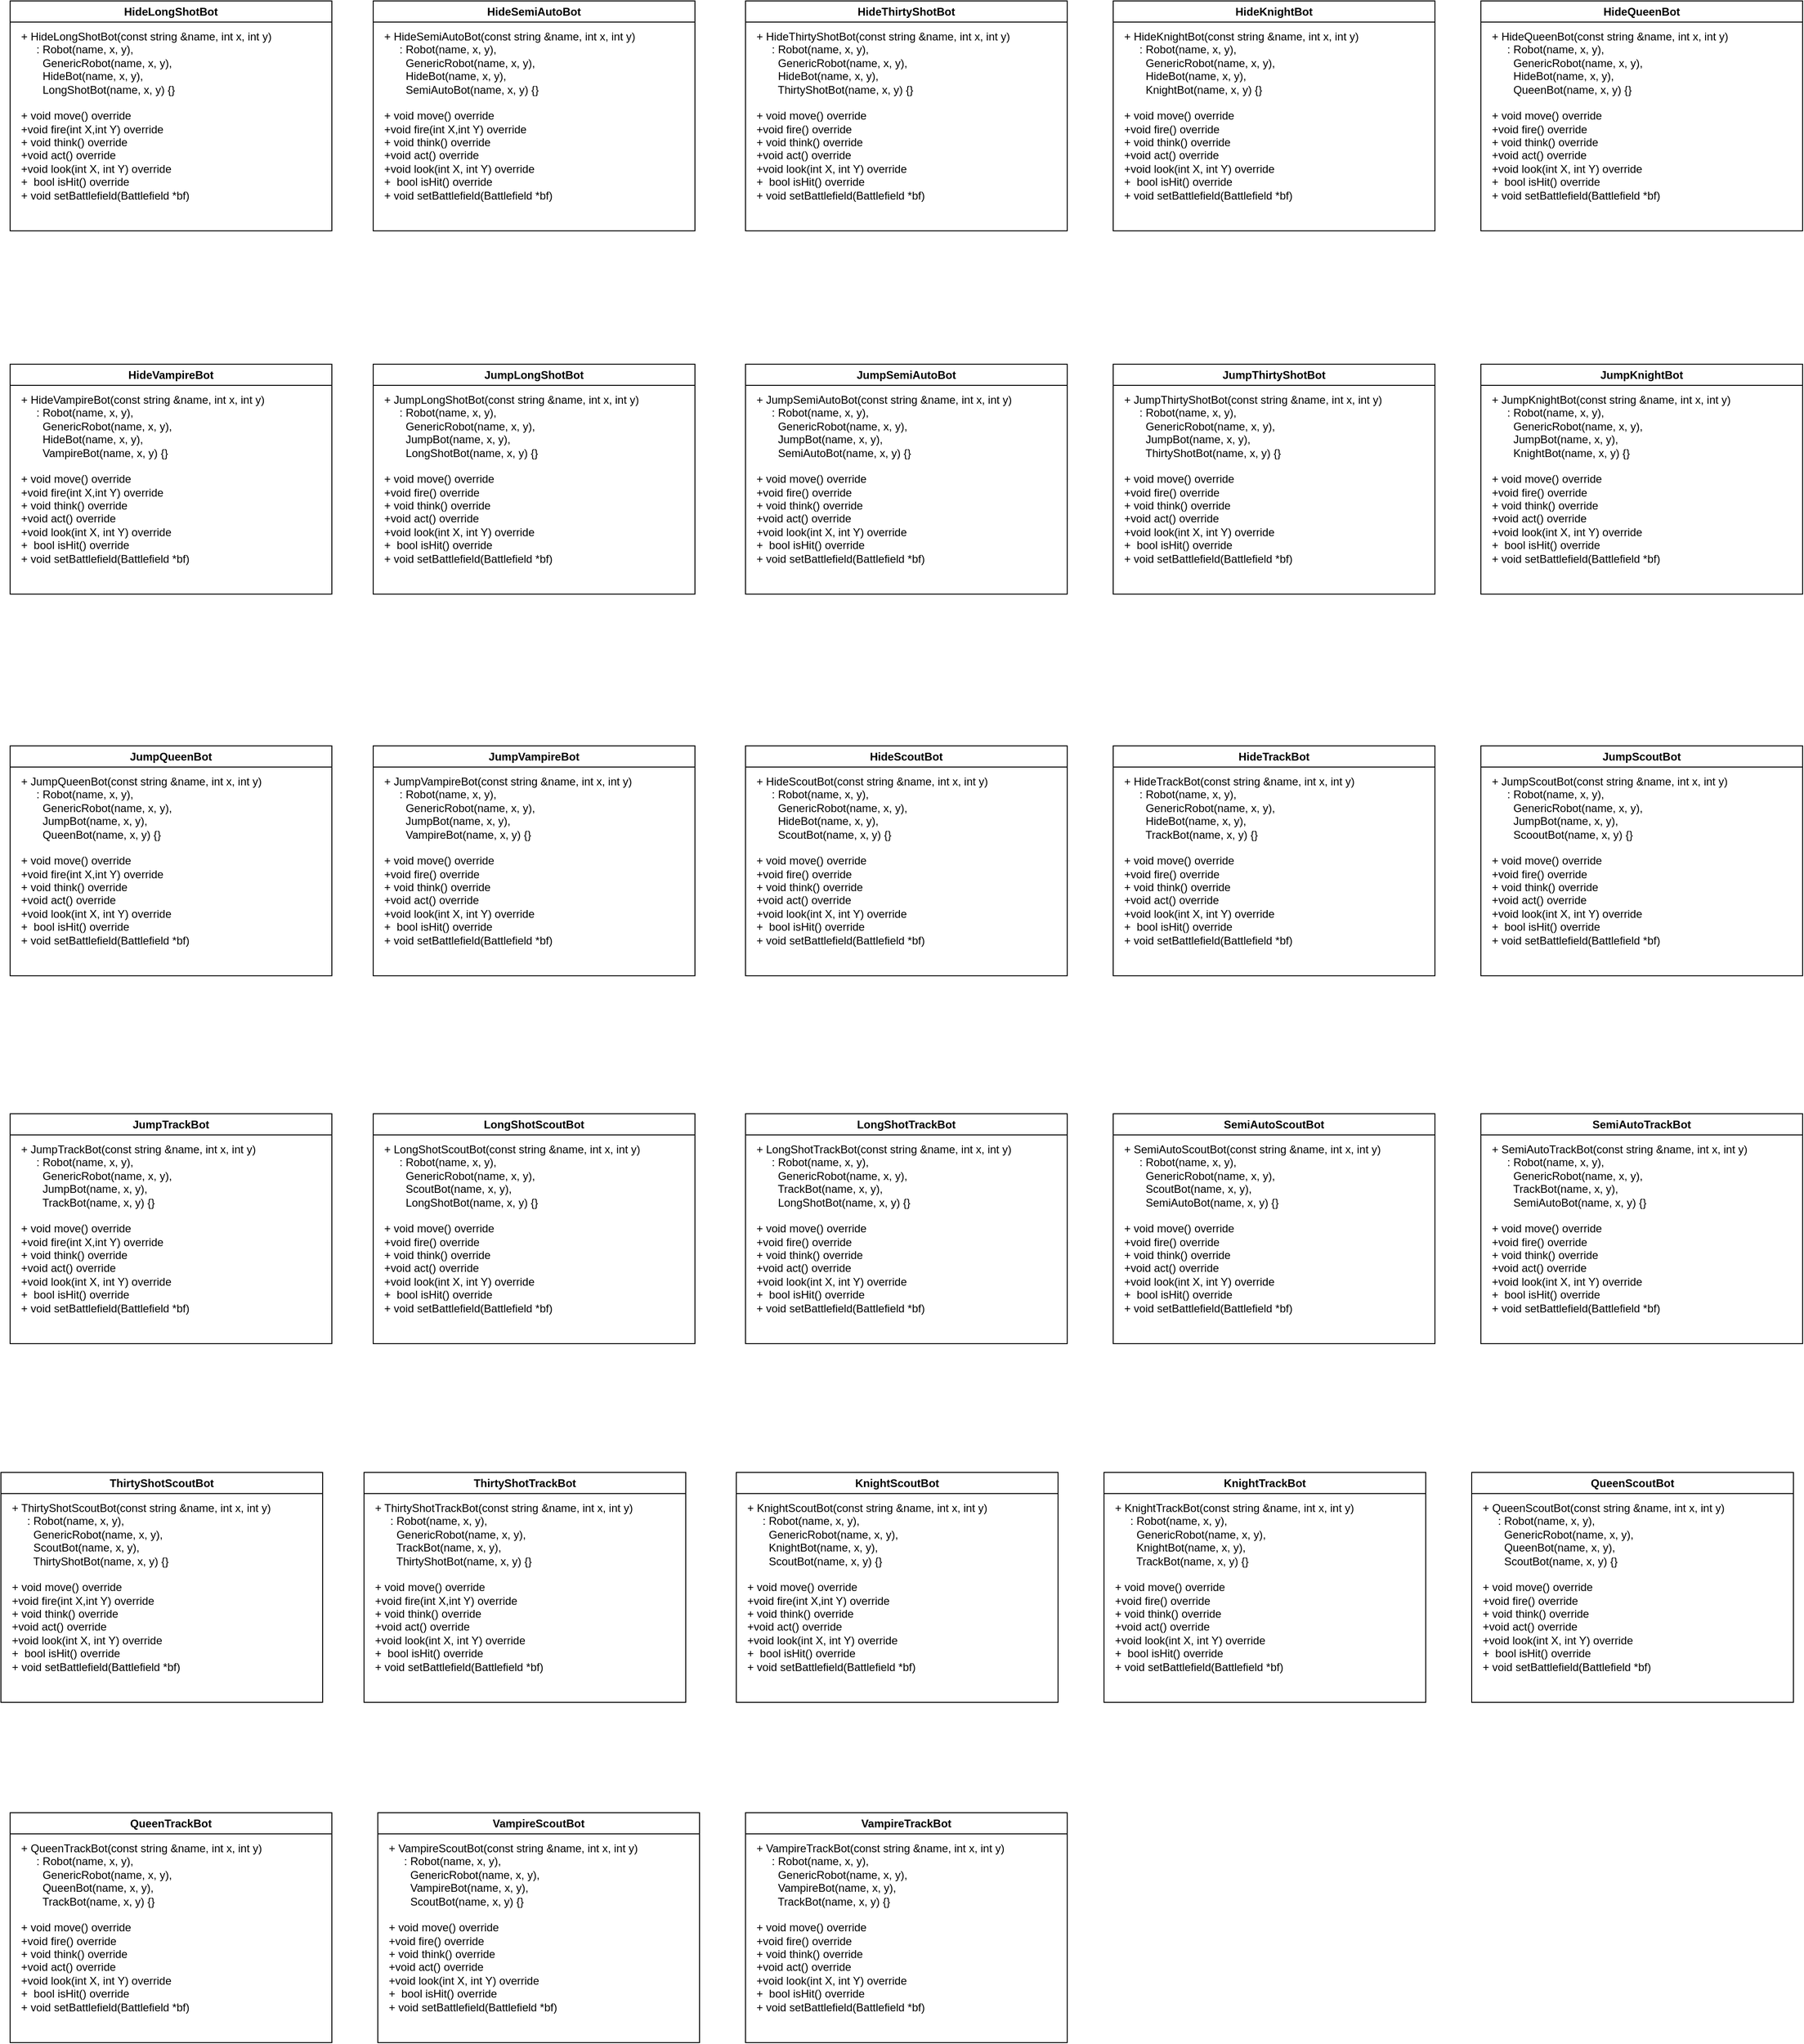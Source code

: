 <mxfile version="27.0.9">
  <diagram name="Page-1" id="48-uNk8e_bZVFxA0Ozx6">
    <mxGraphModel dx="784" dy="403" grid="1" gridSize="10" guides="1" tooltips="1" connect="1" arrows="1" fold="1" page="1" pageScale="1" pageWidth="850" pageHeight="1100" math="0" shadow="0">
      <root>
        <mxCell id="0" />
        <mxCell id="1" parent="0" />
        <mxCell id="jnnJL0M7TV58ahjaR357-1" value="HideLongShotBot" style="swimlane;whiteSpace=wrap;html=1;" parent="1" vertex="1">
          <mxGeometry x="30" y="30" width="350" height="250" as="geometry" />
        </mxCell>
        <mxCell id="jnnJL0M7TV58ahjaR357-2" value="&lt;div&gt;&lt;span style=&quot;background-color: transparent; color: light-dark(rgb(0, 0, 0), rgb(255, 255, 255));&quot;&gt;&amp;nbsp; &amp;nbsp;+ HideLongShotBot(const string &amp;amp;name, int x, int y)&lt;/span&gt;&lt;/div&gt;&lt;div&gt;&amp;nbsp; &amp;nbsp; &amp;nbsp; &amp;nbsp; : Robot(name, x, y),&lt;/div&gt;&lt;div&gt;&amp;nbsp; &amp;nbsp; &amp;nbsp; &amp;nbsp; &amp;nbsp; GenericRobot(name, x, y),&lt;/div&gt;&lt;div&gt;&amp;nbsp; &amp;nbsp; &amp;nbsp; &amp;nbsp; &amp;nbsp; HideBot(name, x, y),&lt;/div&gt;&lt;div&gt;&amp;nbsp; &amp;nbsp; &amp;nbsp; &amp;nbsp; &amp;nbsp; LongShotBot(name, x, y) {}&lt;/div&gt;&lt;div&gt;&lt;br&gt;&lt;/div&gt;&lt;div&gt;&amp;nbsp; &amp;nbsp;+ void move() override&lt;/div&gt;&lt;div&gt;&amp;nbsp; &amp;nbsp;+void fire(&lt;span style=&quot;background-color: transparent; color: light-dark(rgb(0, 0, 0), rgb(255, 255, 255));&quot;&gt;int X,int Y&lt;/span&gt;&lt;span style=&quot;background-color: transparent; color: light-dark(rgb(0, 0, 0), rgb(255, 255, 255));&quot;&gt;) override&lt;/span&gt;&lt;/div&gt;&lt;div&gt;&amp;nbsp; &amp;nbsp;+ void think() override&lt;/div&gt;&lt;div&gt;&amp;nbsp; &amp;nbsp;+void act() override&lt;/div&gt;&lt;div style=&quot;&quot;&gt;&amp;nbsp; &amp;nbsp;+void look(int X, int Y) override&lt;/div&gt;&lt;div style=&quot;&quot;&gt;&amp;nbsp; &amp;nbsp;+&amp;nbsp; bool isHit() override&lt;/div&gt;&lt;div style=&quot;&quot;&gt;&amp;nbsp; &amp;nbsp;+ void setBattlefield(Battlefield *bf)&lt;/div&gt;" style="text;html=1;align=left;verticalAlign=middle;whiteSpace=wrap;rounded=0;" parent="jnnJL0M7TV58ahjaR357-1" vertex="1">
          <mxGeometry y="110" width="350" height="30" as="geometry" />
        </mxCell>
        <mxCell id="jnnJL0M7TV58ahjaR357-3" value="HideSemiAutoBot" style="swimlane;whiteSpace=wrap;html=1;" parent="1" vertex="1">
          <mxGeometry x="425" y="30" width="350" height="250" as="geometry" />
        </mxCell>
        <mxCell id="jnnJL0M7TV58ahjaR357-4" value="&lt;div&gt;&lt;span style=&quot;background-color: transparent; color: light-dark(rgb(0, 0, 0), rgb(255, 255, 255));&quot;&gt;&amp;nbsp; &amp;nbsp;+ HideSemiAutoBot(const string &amp;amp;name, int x, int y)&lt;/span&gt;&lt;/div&gt;&lt;div&gt;&amp;nbsp; &amp;nbsp; &amp;nbsp; &amp;nbsp; : Robot(name, x, y),&lt;/div&gt;&lt;div&gt;&amp;nbsp; &amp;nbsp; &amp;nbsp; &amp;nbsp; &amp;nbsp; GenericRobot(name, x, y),&lt;/div&gt;&lt;div&gt;&amp;nbsp; &amp;nbsp; &amp;nbsp; &amp;nbsp; &amp;nbsp; HideBot(name, x, y),&lt;/div&gt;&lt;div&gt;&amp;nbsp; &amp;nbsp; &amp;nbsp; &amp;nbsp; &amp;nbsp; SemiAutoBot(name, x, y) {}&lt;/div&gt;&lt;div&gt;&lt;br&gt;&lt;/div&gt;&lt;div&gt;&amp;nbsp; &amp;nbsp;+ void move() override&lt;/div&gt;&lt;div&gt;&amp;nbsp; &amp;nbsp;+void fire(&lt;span style=&quot;background-color: transparent; color: light-dark(rgb(0, 0, 0), rgb(255, 255, 255));&quot;&gt;int X,int Y&lt;/span&gt;&lt;span style=&quot;background-color: transparent; color: light-dark(rgb(0, 0, 0), rgb(255, 255, 255));&quot;&gt;) override&lt;/span&gt;&lt;/div&gt;&lt;div&gt;&amp;nbsp; &amp;nbsp;+ void think() override&lt;/div&gt;&lt;div&gt;&amp;nbsp; &amp;nbsp;+void act() override&lt;/div&gt;&lt;div style=&quot;&quot;&gt;&amp;nbsp; &amp;nbsp;+void look(int X, int Y) override&lt;/div&gt;&lt;div style=&quot;&quot;&gt;&amp;nbsp; &amp;nbsp;+&amp;nbsp; bool isHit() override&lt;/div&gt;&lt;div style=&quot;&quot;&gt;&amp;nbsp; &amp;nbsp;+ void setBattlefield(Battlefield *bf)&lt;/div&gt;" style="text;html=1;align=left;verticalAlign=middle;whiteSpace=wrap;rounded=0;" parent="jnnJL0M7TV58ahjaR357-3" vertex="1">
          <mxGeometry y="110" width="350" height="30" as="geometry" />
        </mxCell>
        <mxCell id="jnnJL0M7TV58ahjaR357-5" value="HideThirtyShotBot" style="swimlane;whiteSpace=wrap;html=1;" parent="1" vertex="1">
          <mxGeometry x="830" y="30" width="350" height="250" as="geometry" />
        </mxCell>
        <mxCell id="jnnJL0M7TV58ahjaR357-6" value="&lt;div&gt;&lt;span style=&quot;background-color: transparent; color: light-dark(rgb(0, 0, 0), rgb(255, 255, 255));&quot;&gt;&amp;nbsp; &amp;nbsp;+ HideThirtyShotBot(const string &amp;amp;name, int x, int y)&lt;/span&gt;&lt;/div&gt;&lt;div&gt;&amp;nbsp; &amp;nbsp; &amp;nbsp; &amp;nbsp; : Robot(name, x, y),&lt;/div&gt;&lt;div&gt;&amp;nbsp; &amp;nbsp; &amp;nbsp; &amp;nbsp; &amp;nbsp; GenericRobot(name, x, y),&lt;/div&gt;&lt;div&gt;&amp;nbsp; &amp;nbsp; &amp;nbsp; &amp;nbsp; &amp;nbsp; HideBot(name, x, y),&lt;/div&gt;&lt;div&gt;&amp;nbsp; &amp;nbsp; &amp;nbsp; &amp;nbsp; &amp;nbsp; ThirtyShotBot(name, x, y) {}&lt;/div&gt;&lt;div&gt;&lt;br&gt;&lt;/div&gt;&lt;div&gt;&amp;nbsp; &amp;nbsp;+ void move() override&lt;/div&gt;&lt;div&gt;&amp;nbsp; &amp;nbsp;+void fire() override&lt;/div&gt;&lt;div&gt;&amp;nbsp; &amp;nbsp;+ void think() override&lt;/div&gt;&lt;div&gt;&amp;nbsp; &amp;nbsp;+void act() override&lt;/div&gt;&lt;div style=&quot;&quot;&gt;&amp;nbsp; &amp;nbsp;+void look(int X, int Y) override&lt;/div&gt;&lt;div style=&quot;&quot;&gt;&amp;nbsp; &amp;nbsp;+&amp;nbsp; bool isHit() override&lt;/div&gt;&lt;div style=&quot;&quot;&gt;&amp;nbsp; &amp;nbsp;+ void setBattlefield(Battlefield *bf)&lt;/div&gt;" style="text;html=1;align=left;verticalAlign=middle;whiteSpace=wrap;rounded=0;" parent="jnnJL0M7TV58ahjaR357-5" vertex="1">
          <mxGeometry y="110" width="350" height="30" as="geometry" />
        </mxCell>
        <mxCell id="jnnJL0M7TV58ahjaR357-7" value="HideKnightBot" style="swimlane;whiteSpace=wrap;html=1;" parent="1" vertex="1">
          <mxGeometry x="1230" y="30" width="350" height="250" as="geometry" />
        </mxCell>
        <mxCell id="jnnJL0M7TV58ahjaR357-8" value="&lt;div&gt;&lt;span style=&quot;background-color: transparent; color: light-dark(rgb(0, 0, 0), rgb(255, 255, 255));&quot;&gt;&amp;nbsp; &amp;nbsp;+ HideKnightBot(const string &amp;amp;name, int x, int y)&lt;/span&gt;&lt;/div&gt;&lt;div&gt;&amp;nbsp; &amp;nbsp; &amp;nbsp; &amp;nbsp; : Robot(name, x, y),&lt;/div&gt;&lt;div&gt;&amp;nbsp; &amp;nbsp; &amp;nbsp; &amp;nbsp; &amp;nbsp; GenericRobot(name, x, y),&lt;/div&gt;&lt;div&gt;&amp;nbsp; &amp;nbsp; &amp;nbsp; &amp;nbsp; &amp;nbsp; HideBot(name, x, y),&lt;/div&gt;&lt;div&gt;&amp;nbsp; &amp;nbsp; &amp;nbsp; &amp;nbsp; &amp;nbsp; KnightBot(name, x, y) {}&lt;/div&gt;&lt;div&gt;&lt;br&gt;&lt;/div&gt;&lt;div&gt;&amp;nbsp; &amp;nbsp;+ void move() override&lt;/div&gt;&lt;div&gt;&amp;nbsp; &amp;nbsp;+void fire() override&lt;/div&gt;&lt;div&gt;&amp;nbsp; &amp;nbsp;+ void think() override&lt;/div&gt;&lt;div&gt;&amp;nbsp; &amp;nbsp;+void act() override&lt;/div&gt;&lt;div style=&quot;&quot;&gt;&amp;nbsp; &amp;nbsp;+void look(int X, int Y) override&lt;/div&gt;&lt;div style=&quot;&quot;&gt;&amp;nbsp; &amp;nbsp;+&amp;nbsp; bool isHit() override&lt;/div&gt;&lt;div style=&quot;&quot;&gt;&amp;nbsp; &amp;nbsp;+ void setBattlefield(Battlefield *bf)&lt;/div&gt;" style="text;html=1;align=left;verticalAlign=middle;whiteSpace=wrap;rounded=0;" parent="jnnJL0M7TV58ahjaR357-7" vertex="1">
          <mxGeometry y="110" width="350" height="30" as="geometry" />
        </mxCell>
        <mxCell id="jnnJL0M7TV58ahjaR357-9" value="HideQueenBot" style="swimlane;whiteSpace=wrap;html=1;" parent="1" vertex="1">
          <mxGeometry x="1630" y="30" width="350" height="250" as="geometry" />
        </mxCell>
        <mxCell id="jnnJL0M7TV58ahjaR357-10" value="&lt;div&gt;&lt;span style=&quot;background-color: transparent; color: light-dark(rgb(0, 0, 0), rgb(255, 255, 255));&quot;&gt;&amp;nbsp; &amp;nbsp;+ HideQueenBot(const string &amp;amp;name, int x, int y)&lt;/span&gt;&lt;/div&gt;&lt;div&gt;&amp;nbsp; &amp;nbsp; &amp;nbsp; &amp;nbsp; : Robot(name, x, y),&lt;/div&gt;&lt;div&gt;&amp;nbsp; &amp;nbsp; &amp;nbsp; &amp;nbsp; &amp;nbsp; GenericRobot(name, x, y),&lt;/div&gt;&lt;div&gt;&amp;nbsp; &amp;nbsp; &amp;nbsp; &amp;nbsp; &amp;nbsp; HideBot(name, x, y),&lt;/div&gt;&lt;div&gt;&amp;nbsp; &amp;nbsp; &amp;nbsp; &amp;nbsp; &amp;nbsp; QueenBot(name, x, y) {}&lt;/div&gt;&lt;div&gt;&lt;br&gt;&lt;/div&gt;&lt;div&gt;&amp;nbsp; &amp;nbsp;+ void move() override&lt;/div&gt;&lt;div&gt;&amp;nbsp; &amp;nbsp;+void fire() override&lt;/div&gt;&lt;div&gt;&amp;nbsp; &amp;nbsp;+ void think() override&lt;/div&gt;&lt;div&gt;&amp;nbsp; &amp;nbsp;+void act() override&lt;/div&gt;&lt;div style=&quot;&quot;&gt;&amp;nbsp; &amp;nbsp;+void look(int X, int Y) override&lt;/div&gt;&lt;div style=&quot;&quot;&gt;&amp;nbsp; &amp;nbsp;+&amp;nbsp; bool isHit() override&lt;/div&gt;&lt;div style=&quot;&quot;&gt;&amp;nbsp; &amp;nbsp;+ void setBattlefield(Battlefield *bf)&lt;/div&gt;" style="text;html=1;align=left;verticalAlign=middle;whiteSpace=wrap;rounded=0;" parent="jnnJL0M7TV58ahjaR357-9" vertex="1">
          <mxGeometry y="110" width="350" height="30" as="geometry" />
        </mxCell>
        <mxCell id="jnnJL0M7TV58ahjaR357-11" value="HideVampireBot" style="swimlane;whiteSpace=wrap;html=1;" parent="1" vertex="1">
          <mxGeometry x="30" y="425" width="350" height="250" as="geometry" />
        </mxCell>
        <mxCell id="jnnJL0M7TV58ahjaR357-12" value="&lt;div&gt;&lt;span style=&quot;background-color: transparent; color: light-dark(rgb(0, 0, 0), rgb(255, 255, 255));&quot;&gt;&amp;nbsp; &amp;nbsp;+ HideVampireBot(const string &amp;amp;name, int x, int y)&lt;/span&gt;&lt;/div&gt;&lt;div&gt;&amp;nbsp; &amp;nbsp; &amp;nbsp; &amp;nbsp; : Robot(name, x, y),&lt;/div&gt;&lt;div&gt;&amp;nbsp; &amp;nbsp; &amp;nbsp; &amp;nbsp; &amp;nbsp; GenericRobot(name, x, y),&lt;/div&gt;&lt;div&gt;&amp;nbsp; &amp;nbsp; &amp;nbsp; &amp;nbsp; &amp;nbsp; HideBot(name, x, y),&lt;/div&gt;&lt;div&gt;&amp;nbsp; &amp;nbsp; &amp;nbsp; &amp;nbsp; &amp;nbsp; VampireBot(name, x, y) {}&lt;/div&gt;&lt;div&gt;&lt;br&gt;&lt;/div&gt;&lt;div&gt;&amp;nbsp; &amp;nbsp;+ void move() override&lt;/div&gt;&lt;div&gt;&amp;nbsp; &amp;nbsp;+void fire(&lt;span style=&quot;background-color: transparent; color: light-dark(rgb(0, 0, 0), rgb(255, 255, 255));&quot;&gt;int X,int Y&lt;/span&gt;&lt;span style=&quot;background-color: transparent; color: light-dark(rgb(0, 0, 0), rgb(255, 255, 255));&quot;&gt;) override&lt;/span&gt;&lt;/div&gt;&lt;div&gt;&amp;nbsp; &amp;nbsp;+ void think() override&lt;/div&gt;&lt;div&gt;&amp;nbsp; &amp;nbsp;+void act() override&lt;/div&gt;&lt;div style=&quot;&quot;&gt;&amp;nbsp; &amp;nbsp;+void look(int X, int Y) override&lt;/div&gt;&lt;div style=&quot;&quot;&gt;&amp;nbsp; &amp;nbsp;+&amp;nbsp; bool isHit() override&lt;/div&gt;&lt;div style=&quot;&quot;&gt;&amp;nbsp; &amp;nbsp;+ void setBattlefield(Battlefield *bf)&lt;/div&gt;" style="text;html=1;align=left;verticalAlign=middle;whiteSpace=wrap;rounded=0;" parent="jnnJL0M7TV58ahjaR357-11" vertex="1">
          <mxGeometry y="110" width="350" height="30" as="geometry" />
        </mxCell>
        <mxCell id="jnnJL0M7TV58ahjaR357-13" value="JumpLongShotBot" style="swimlane;whiteSpace=wrap;html=1;" parent="1" vertex="1">
          <mxGeometry x="425" y="425" width="350" height="250" as="geometry" />
        </mxCell>
        <mxCell id="jnnJL0M7TV58ahjaR357-14" value="&lt;div&gt;&lt;span style=&quot;background-color: transparent; color: light-dark(rgb(0, 0, 0), rgb(255, 255, 255));&quot;&gt;&amp;nbsp; &amp;nbsp;+ JumpLongShotBot(const string &amp;amp;name, int x, int y)&lt;/span&gt;&lt;/div&gt;&lt;div&gt;&amp;nbsp; &amp;nbsp; &amp;nbsp; &amp;nbsp; : Robot(name, x, y),&lt;/div&gt;&lt;div&gt;&amp;nbsp; &amp;nbsp; &amp;nbsp; &amp;nbsp; &amp;nbsp; GenericRobot(name, x, y),&lt;/div&gt;&lt;div&gt;&amp;nbsp; &amp;nbsp; &amp;nbsp; &amp;nbsp; &amp;nbsp; JumpBot(name, x, y),&lt;/div&gt;&lt;div&gt;&amp;nbsp; &amp;nbsp; &amp;nbsp; &amp;nbsp; &amp;nbsp; LongShotBot(name, x, y) {}&lt;/div&gt;&lt;div&gt;&lt;br&gt;&lt;/div&gt;&lt;div&gt;&amp;nbsp; &amp;nbsp;+ void move() override&lt;/div&gt;&lt;div&gt;&amp;nbsp; &amp;nbsp;+void fire() override&lt;/div&gt;&lt;div&gt;&amp;nbsp; &amp;nbsp;+ void think() override&lt;/div&gt;&lt;div&gt;&amp;nbsp; &amp;nbsp;+void act() override&lt;/div&gt;&lt;div style=&quot;&quot;&gt;&amp;nbsp; &amp;nbsp;+void look(int X, int Y) override&lt;/div&gt;&lt;div style=&quot;&quot;&gt;&amp;nbsp; &amp;nbsp;+&amp;nbsp; bool isHit() override&lt;/div&gt;&lt;div style=&quot;&quot;&gt;&amp;nbsp; &amp;nbsp;+ void setBattlefield(Battlefield *bf)&lt;/div&gt;" style="text;html=1;align=left;verticalAlign=middle;whiteSpace=wrap;rounded=0;" parent="jnnJL0M7TV58ahjaR357-13" vertex="1">
          <mxGeometry y="110" width="350" height="30" as="geometry" />
        </mxCell>
        <mxCell id="jnnJL0M7TV58ahjaR357-15" value="JumpSemiAutoBot" style="swimlane;whiteSpace=wrap;html=1;" parent="1" vertex="1">
          <mxGeometry x="830" y="425" width="350" height="250" as="geometry" />
        </mxCell>
        <mxCell id="jnnJL0M7TV58ahjaR357-16" value="&lt;div&gt;&lt;span style=&quot;background-color: transparent; color: light-dark(rgb(0, 0, 0), rgb(255, 255, 255));&quot;&gt;&amp;nbsp; &amp;nbsp;+ JumpSemiAutoBot(const string &amp;amp;name, int x, int y)&lt;/span&gt;&lt;/div&gt;&lt;div&gt;&amp;nbsp; &amp;nbsp; &amp;nbsp; &amp;nbsp; : Robot(name, x, y),&lt;/div&gt;&lt;div&gt;&amp;nbsp; &amp;nbsp; &amp;nbsp; &amp;nbsp; &amp;nbsp; GenericRobot(name, x, y),&lt;/div&gt;&lt;div&gt;&amp;nbsp; &amp;nbsp; &amp;nbsp; &amp;nbsp; &amp;nbsp; JumpBot(name, x, y),&lt;/div&gt;&lt;div&gt;&amp;nbsp; &amp;nbsp; &amp;nbsp; &amp;nbsp; &amp;nbsp; SemiAutoBot(name, x, y) {}&lt;/div&gt;&lt;div&gt;&lt;br&gt;&lt;/div&gt;&lt;div&gt;&amp;nbsp; &amp;nbsp;+ void move() override&lt;/div&gt;&lt;div&gt;&amp;nbsp; &amp;nbsp;+void fire() override&lt;/div&gt;&lt;div&gt;&amp;nbsp; &amp;nbsp;+ void think() override&lt;/div&gt;&lt;div&gt;&amp;nbsp; &amp;nbsp;+void act() override&lt;/div&gt;&lt;div style=&quot;&quot;&gt;&amp;nbsp; &amp;nbsp;+void look(int X, int Y) override&lt;/div&gt;&lt;div style=&quot;&quot;&gt;&amp;nbsp; &amp;nbsp;+&amp;nbsp; bool isHit() override&lt;/div&gt;&lt;div style=&quot;&quot;&gt;&amp;nbsp; &amp;nbsp;+ void setBattlefield(Battlefield *bf)&lt;/div&gt;" style="text;html=1;align=left;verticalAlign=middle;whiteSpace=wrap;rounded=0;" parent="jnnJL0M7TV58ahjaR357-15" vertex="1">
          <mxGeometry y="110" width="350" height="30" as="geometry" />
        </mxCell>
        <mxCell id="jnnJL0M7TV58ahjaR357-17" value="JumpThirtyShotBot" style="swimlane;whiteSpace=wrap;html=1;" parent="1" vertex="1">
          <mxGeometry x="1230" y="425" width="350" height="250" as="geometry" />
        </mxCell>
        <mxCell id="jnnJL0M7TV58ahjaR357-18" value="&lt;div&gt;&lt;span style=&quot;background-color: transparent; color: light-dark(rgb(0, 0, 0), rgb(255, 255, 255));&quot;&gt;&amp;nbsp; &amp;nbsp;+ JumpThirtyShotBot(const string &amp;amp;name, int x, int y)&lt;/span&gt;&lt;/div&gt;&lt;div&gt;&amp;nbsp; &amp;nbsp; &amp;nbsp; &amp;nbsp; : Robot(name, x, y),&lt;/div&gt;&lt;div&gt;&amp;nbsp; &amp;nbsp; &amp;nbsp; &amp;nbsp; &amp;nbsp; GenericRobot(name, x, y),&lt;/div&gt;&lt;div&gt;&amp;nbsp; &amp;nbsp; &amp;nbsp; &amp;nbsp; &amp;nbsp; JumpBot(name, x, y),&lt;/div&gt;&lt;div&gt;&amp;nbsp; &amp;nbsp; &amp;nbsp; &amp;nbsp; &amp;nbsp; ThirtyShotBot(name, x, y) {}&lt;/div&gt;&lt;div&gt;&lt;br&gt;&lt;/div&gt;&lt;div&gt;&amp;nbsp; &amp;nbsp;+ void move() override&lt;/div&gt;&lt;div&gt;&amp;nbsp; &amp;nbsp;+void fire() override&lt;/div&gt;&lt;div&gt;&amp;nbsp; &amp;nbsp;+ void think() override&lt;/div&gt;&lt;div&gt;&amp;nbsp; &amp;nbsp;+void act() override&lt;/div&gt;&lt;div style=&quot;&quot;&gt;&amp;nbsp; &amp;nbsp;+void look(int X, int Y) override&lt;/div&gt;&lt;div style=&quot;&quot;&gt;&amp;nbsp; &amp;nbsp;+&amp;nbsp; bool isHit() override&lt;/div&gt;&lt;div style=&quot;&quot;&gt;&amp;nbsp; &amp;nbsp;+ void setBattlefield(Battlefield *bf)&lt;/div&gt;" style="text;html=1;align=left;verticalAlign=middle;whiteSpace=wrap;rounded=0;" parent="jnnJL0M7TV58ahjaR357-17" vertex="1">
          <mxGeometry y="110" width="350" height="30" as="geometry" />
        </mxCell>
        <mxCell id="jnnJL0M7TV58ahjaR357-19" value="JumpKnightBot" style="swimlane;whiteSpace=wrap;html=1;" parent="1" vertex="1">
          <mxGeometry x="1630" y="425" width="350" height="250" as="geometry" />
        </mxCell>
        <mxCell id="jnnJL0M7TV58ahjaR357-20" value="&lt;div&gt;&lt;span style=&quot;background-color: transparent; color: light-dark(rgb(0, 0, 0), rgb(255, 255, 255));&quot;&gt;&amp;nbsp; &amp;nbsp;+ JumpKnightBot(const string &amp;amp;name, int x, int y)&lt;/span&gt;&lt;/div&gt;&lt;div&gt;&amp;nbsp; &amp;nbsp; &amp;nbsp; &amp;nbsp; : Robot(name, x, y),&lt;/div&gt;&lt;div&gt;&amp;nbsp; &amp;nbsp; &amp;nbsp; &amp;nbsp; &amp;nbsp; GenericRobot(name, x, y),&lt;/div&gt;&lt;div&gt;&amp;nbsp; &amp;nbsp; &amp;nbsp; &amp;nbsp; &amp;nbsp; JumpBot(name, x, y),&lt;/div&gt;&lt;div&gt;&amp;nbsp; &amp;nbsp; &amp;nbsp; &amp;nbsp; &amp;nbsp; KnightBot(name, x, y) {}&lt;/div&gt;&lt;div&gt;&lt;br&gt;&lt;/div&gt;&lt;div&gt;&amp;nbsp; &amp;nbsp;+ void move() override&lt;/div&gt;&lt;div&gt;&amp;nbsp; &amp;nbsp;+void fire() override&lt;/div&gt;&lt;div&gt;&amp;nbsp; &amp;nbsp;+ void think() override&lt;/div&gt;&lt;div&gt;&amp;nbsp; &amp;nbsp;+void act() override&lt;/div&gt;&lt;div style=&quot;&quot;&gt;&amp;nbsp; &amp;nbsp;+void look(int X, int Y) override&lt;/div&gt;&lt;div style=&quot;&quot;&gt;&amp;nbsp; &amp;nbsp;+&amp;nbsp; bool isHit() override&lt;/div&gt;&lt;div style=&quot;&quot;&gt;&amp;nbsp; &amp;nbsp;+ void setBattlefield(Battlefield *bf)&lt;/div&gt;" style="text;html=1;align=left;verticalAlign=middle;whiteSpace=wrap;rounded=0;" parent="jnnJL0M7TV58ahjaR357-19" vertex="1">
          <mxGeometry y="110" width="350" height="30" as="geometry" />
        </mxCell>
        <mxCell id="jnnJL0M7TV58ahjaR357-21" value="JumpQueenBot" style="swimlane;whiteSpace=wrap;html=1;" parent="1" vertex="1">
          <mxGeometry x="30" y="840" width="350" height="250" as="geometry" />
        </mxCell>
        <mxCell id="jnnJL0M7TV58ahjaR357-22" value="&lt;div&gt;&lt;span style=&quot;background-color: transparent; color: light-dark(rgb(0, 0, 0), rgb(255, 255, 255));&quot;&gt;&amp;nbsp; &amp;nbsp;+ JumpQueenBot(const string &amp;amp;name, int x, int y)&lt;/span&gt;&lt;/div&gt;&lt;div&gt;&amp;nbsp; &amp;nbsp; &amp;nbsp; &amp;nbsp; : Robot(name, x, y),&lt;/div&gt;&lt;div&gt;&amp;nbsp; &amp;nbsp; &amp;nbsp; &amp;nbsp; &amp;nbsp; GenericRobot(name, x, y),&lt;/div&gt;&lt;div&gt;&amp;nbsp; &amp;nbsp; &amp;nbsp; &amp;nbsp; &amp;nbsp; JumpBot(name, x, y),&lt;/div&gt;&lt;div&gt;&amp;nbsp; &amp;nbsp; &amp;nbsp; &amp;nbsp; &amp;nbsp; QueenBot(name, x, y) {}&lt;/div&gt;&lt;div&gt;&lt;br&gt;&lt;/div&gt;&lt;div&gt;&amp;nbsp; &amp;nbsp;+ void move() override&lt;/div&gt;&lt;div&gt;&amp;nbsp; &amp;nbsp;+void fire(&lt;span style=&quot;background-color: transparent; color: light-dark(rgb(0, 0, 0), rgb(255, 255, 255));&quot;&gt;int X,int Y&lt;/span&gt;&lt;span style=&quot;background-color: transparent; color: light-dark(rgb(0, 0, 0), rgb(255, 255, 255));&quot;&gt;) override&lt;/span&gt;&lt;/div&gt;&lt;div&gt;&amp;nbsp; &amp;nbsp;+ void think() override&lt;/div&gt;&lt;div&gt;&amp;nbsp; &amp;nbsp;+void act() override&lt;/div&gt;&lt;div style=&quot;&quot;&gt;&amp;nbsp; &amp;nbsp;+void look(int X, int Y) override&lt;/div&gt;&lt;div style=&quot;&quot;&gt;&amp;nbsp; &amp;nbsp;+&amp;nbsp; bool isHit() override&lt;/div&gt;&lt;div style=&quot;&quot;&gt;&amp;nbsp; &amp;nbsp;+ void setBattlefield(Battlefield *bf)&lt;/div&gt;" style="text;html=1;align=left;verticalAlign=middle;whiteSpace=wrap;rounded=0;" parent="jnnJL0M7TV58ahjaR357-21" vertex="1">
          <mxGeometry y="110" width="350" height="30" as="geometry" />
        </mxCell>
        <mxCell id="jnnJL0M7TV58ahjaR357-23" value="JumpVampireBot" style="swimlane;whiteSpace=wrap;html=1;" parent="1" vertex="1">
          <mxGeometry x="425" y="840" width="350" height="250" as="geometry" />
        </mxCell>
        <mxCell id="jnnJL0M7TV58ahjaR357-24" value="&lt;div&gt;&lt;span style=&quot;background-color: transparent; color: light-dark(rgb(0, 0, 0), rgb(255, 255, 255));&quot;&gt;&amp;nbsp; &amp;nbsp;+ JumpVampireBot(const string &amp;amp;name, int x, int y)&lt;/span&gt;&lt;/div&gt;&lt;div&gt;&amp;nbsp; &amp;nbsp; &amp;nbsp; &amp;nbsp; : Robot(name, x, y),&lt;/div&gt;&lt;div&gt;&amp;nbsp; &amp;nbsp; &amp;nbsp; &amp;nbsp; &amp;nbsp; GenericRobot(name, x, y),&lt;/div&gt;&lt;div&gt;&amp;nbsp; &amp;nbsp; &amp;nbsp; &amp;nbsp; &amp;nbsp; JumpBot(name, x, y),&lt;/div&gt;&lt;div&gt;&amp;nbsp; &amp;nbsp; &amp;nbsp; &amp;nbsp; &amp;nbsp; VampireBot(name, x, y) {}&lt;/div&gt;&lt;div&gt;&lt;br&gt;&lt;/div&gt;&lt;div&gt;&amp;nbsp; &amp;nbsp;+ void move() override&lt;/div&gt;&lt;div&gt;&amp;nbsp; &amp;nbsp;+void fire() override&lt;/div&gt;&lt;div&gt;&amp;nbsp; &amp;nbsp;+ void think() override&lt;/div&gt;&lt;div&gt;&amp;nbsp; &amp;nbsp;+void act() override&lt;/div&gt;&lt;div style=&quot;&quot;&gt;&amp;nbsp; &amp;nbsp;+void look(int X, int Y) override&lt;/div&gt;&lt;div style=&quot;&quot;&gt;&amp;nbsp; &amp;nbsp;+&amp;nbsp; bool isHit() override&lt;/div&gt;&lt;div style=&quot;&quot;&gt;&amp;nbsp; &amp;nbsp;+ void setBattlefield(Battlefield *bf)&lt;/div&gt;" style="text;html=1;align=left;verticalAlign=middle;whiteSpace=wrap;rounded=0;" parent="jnnJL0M7TV58ahjaR357-23" vertex="1">
          <mxGeometry y="110" width="350" height="30" as="geometry" />
        </mxCell>
        <mxCell id="jnnJL0M7TV58ahjaR357-25" value="HideScoutBot" style="swimlane;whiteSpace=wrap;html=1;" parent="1" vertex="1">
          <mxGeometry x="830" y="840" width="350" height="250" as="geometry" />
        </mxCell>
        <mxCell id="jnnJL0M7TV58ahjaR357-26" value="&lt;div&gt;&lt;span style=&quot;background-color: transparent; color: light-dark(rgb(0, 0, 0), rgb(255, 255, 255));&quot;&gt;&amp;nbsp; &amp;nbsp;+ HideScoutBot(const string &amp;amp;name, int x, int y)&lt;/span&gt;&lt;/div&gt;&lt;div&gt;&amp;nbsp; &amp;nbsp; &amp;nbsp; &amp;nbsp; : Robot(name, x, y),&lt;/div&gt;&lt;div&gt;&amp;nbsp; &amp;nbsp; &amp;nbsp; &amp;nbsp; &amp;nbsp; GenericRobot(name, x, y),&lt;/div&gt;&lt;div&gt;&amp;nbsp; &amp;nbsp; &amp;nbsp; &amp;nbsp; &amp;nbsp; HideBot(name, x, y),&lt;/div&gt;&lt;div&gt;&amp;nbsp; &amp;nbsp; &amp;nbsp; &amp;nbsp; &amp;nbsp; ScoutBot(name, x, y) {}&lt;/div&gt;&lt;div&gt;&lt;br&gt;&lt;/div&gt;&lt;div&gt;&amp;nbsp; &amp;nbsp;+ void move() override&lt;/div&gt;&lt;div&gt;&amp;nbsp; &amp;nbsp;+void fire() override&lt;/div&gt;&lt;div&gt;&amp;nbsp; &amp;nbsp;+ void think() override&lt;/div&gt;&lt;div&gt;&amp;nbsp; &amp;nbsp;+void act() override&lt;/div&gt;&lt;div style=&quot;&quot;&gt;&amp;nbsp; &amp;nbsp;+void look(int X, int Y) override&lt;/div&gt;&lt;div style=&quot;&quot;&gt;&amp;nbsp; &amp;nbsp;+&amp;nbsp; bool isHit() override&lt;/div&gt;&lt;div style=&quot;&quot;&gt;&amp;nbsp; &amp;nbsp;+ void setBattlefield(Battlefield *bf)&lt;/div&gt;" style="text;html=1;align=left;verticalAlign=middle;whiteSpace=wrap;rounded=0;" parent="jnnJL0M7TV58ahjaR357-25" vertex="1">
          <mxGeometry y="110" width="350" height="30" as="geometry" />
        </mxCell>
        <mxCell id="jnnJL0M7TV58ahjaR357-27" value="HideTrackBot" style="swimlane;whiteSpace=wrap;html=1;" parent="1" vertex="1">
          <mxGeometry x="1230" y="840" width="350" height="250" as="geometry" />
        </mxCell>
        <mxCell id="jnnJL0M7TV58ahjaR357-28" value="&lt;div&gt;&lt;span style=&quot;background-color: transparent; color: light-dark(rgb(0, 0, 0), rgb(255, 255, 255));&quot;&gt;&amp;nbsp; &amp;nbsp;+ HideTrackBot(const string &amp;amp;name, int x, int y)&lt;/span&gt;&lt;/div&gt;&lt;div&gt;&amp;nbsp; &amp;nbsp; &amp;nbsp; &amp;nbsp; : Robot(name, x, y),&lt;/div&gt;&lt;div&gt;&amp;nbsp; &amp;nbsp; &amp;nbsp; &amp;nbsp; &amp;nbsp; GenericRobot(name, x, y),&lt;/div&gt;&lt;div&gt;&amp;nbsp; &amp;nbsp; &amp;nbsp; &amp;nbsp; &amp;nbsp; HideBot(name, x, y),&lt;/div&gt;&lt;div&gt;&amp;nbsp; &amp;nbsp; &amp;nbsp; &amp;nbsp; &amp;nbsp; TrackBot(name, x, y) {}&lt;/div&gt;&lt;div&gt;&lt;br&gt;&lt;/div&gt;&lt;div&gt;&amp;nbsp; &amp;nbsp;+ void move() override&lt;/div&gt;&lt;div&gt;&amp;nbsp; &amp;nbsp;+void fire() override&lt;/div&gt;&lt;div&gt;&amp;nbsp; &amp;nbsp;+ void think() override&lt;/div&gt;&lt;div&gt;&amp;nbsp; &amp;nbsp;+void act() override&lt;/div&gt;&lt;div style=&quot;&quot;&gt;&amp;nbsp; &amp;nbsp;+void look(int X, int Y) override&lt;/div&gt;&lt;div style=&quot;&quot;&gt;&amp;nbsp; &amp;nbsp;+&amp;nbsp; bool isHit() override&lt;/div&gt;&lt;div style=&quot;&quot;&gt;&amp;nbsp; &amp;nbsp;+ void setBattlefield(Battlefield *bf)&lt;/div&gt;" style="text;html=1;align=left;verticalAlign=middle;whiteSpace=wrap;rounded=0;" parent="jnnJL0M7TV58ahjaR357-27" vertex="1">
          <mxGeometry y="110" width="350" height="30" as="geometry" />
        </mxCell>
        <mxCell id="jnnJL0M7TV58ahjaR357-29" value="JumpScoutBot" style="swimlane;whiteSpace=wrap;html=1;" parent="1" vertex="1">
          <mxGeometry x="1630" y="840" width="350" height="250" as="geometry" />
        </mxCell>
        <mxCell id="jnnJL0M7TV58ahjaR357-30" value="&lt;div&gt;&lt;span style=&quot;background-color: transparent; color: light-dark(rgb(0, 0, 0), rgb(255, 255, 255));&quot;&gt;&amp;nbsp; &amp;nbsp;+ JumpScoutBot(const string &amp;amp;name, int x, int y)&lt;/span&gt;&lt;/div&gt;&lt;div&gt;&amp;nbsp; &amp;nbsp; &amp;nbsp; &amp;nbsp; : Robot(name, x, y),&lt;/div&gt;&lt;div&gt;&amp;nbsp; &amp;nbsp; &amp;nbsp; &amp;nbsp; &amp;nbsp; GenericRobot(name, x, y),&lt;/div&gt;&lt;div&gt;&amp;nbsp; &amp;nbsp; &amp;nbsp; &amp;nbsp; &amp;nbsp; JumpBot(name, x, y),&lt;/div&gt;&lt;div&gt;&amp;nbsp; &amp;nbsp; &amp;nbsp; &amp;nbsp; &amp;nbsp; ScooutBot(name, x, y) {}&lt;/div&gt;&lt;div&gt;&lt;br&gt;&lt;/div&gt;&lt;div&gt;&amp;nbsp; &amp;nbsp;+ void move() override&lt;/div&gt;&lt;div&gt;&amp;nbsp; &amp;nbsp;+void fire() override&lt;/div&gt;&lt;div&gt;&amp;nbsp; &amp;nbsp;+ void think() override&lt;/div&gt;&lt;div&gt;&amp;nbsp; &amp;nbsp;+void act() override&lt;/div&gt;&lt;div style=&quot;&quot;&gt;&amp;nbsp; &amp;nbsp;+void look(int X, int Y) override&lt;/div&gt;&lt;div style=&quot;&quot;&gt;&amp;nbsp; &amp;nbsp;+&amp;nbsp; bool isHit() override&lt;/div&gt;&lt;div style=&quot;&quot;&gt;&amp;nbsp; &amp;nbsp;+ void setBattlefield(Battlefield *bf)&lt;/div&gt;" style="text;html=1;align=left;verticalAlign=middle;whiteSpace=wrap;rounded=0;" parent="jnnJL0M7TV58ahjaR357-29" vertex="1">
          <mxGeometry y="110" width="350" height="30" as="geometry" />
        </mxCell>
        <mxCell id="jnnJL0M7TV58ahjaR357-31" value="JumpTrackBot" style="swimlane;whiteSpace=wrap;html=1;" parent="1" vertex="1">
          <mxGeometry x="30" y="1240" width="350" height="250" as="geometry" />
        </mxCell>
        <mxCell id="jnnJL0M7TV58ahjaR357-32" value="&lt;div&gt;&lt;span style=&quot;background-color: transparent; color: light-dark(rgb(0, 0, 0), rgb(255, 255, 255));&quot;&gt;&amp;nbsp; &amp;nbsp;+ JumpTrackBot(const string &amp;amp;name, int x, int y)&lt;/span&gt;&lt;/div&gt;&lt;div&gt;&amp;nbsp; &amp;nbsp; &amp;nbsp; &amp;nbsp; : Robot(name, x, y),&lt;/div&gt;&lt;div&gt;&amp;nbsp; &amp;nbsp; &amp;nbsp; &amp;nbsp; &amp;nbsp; GenericRobot(name, x, y),&lt;/div&gt;&lt;div&gt;&amp;nbsp; &amp;nbsp; &amp;nbsp; &amp;nbsp; &amp;nbsp; JumpBot(name, x, y),&lt;/div&gt;&lt;div&gt;&amp;nbsp; &amp;nbsp; &amp;nbsp; &amp;nbsp; &amp;nbsp; TrackBot(name, x, y) {}&lt;/div&gt;&lt;div&gt;&lt;br&gt;&lt;/div&gt;&lt;div&gt;&amp;nbsp; &amp;nbsp;+ void move() override&lt;/div&gt;&lt;div&gt;&amp;nbsp; &amp;nbsp;+void fire(&lt;span style=&quot;background-color: transparent; color: light-dark(rgb(0, 0, 0), rgb(255, 255, 255));&quot;&gt;int X,int Y&lt;/span&gt;&lt;span style=&quot;background-color: transparent; color: light-dark(rgb(0, 0, 0), rgb(255, 255, 255));&quot;&gt;) override&lt;/span&gt;&lt;/div&gt;&lt;div&gt;&amp;nbsp; &amp;nbsp;+ void think() override&lt;/div&gt;&lt;div&gt;&amp;nbsp; &amp;nbsp;+void act() override&lt;/div&gt;&lt;div style=&quot;&quot;&gt;&amp;nbsp; &amp;nbsp;+void look(int X, int Y) override&lt;/div&gt;&lt;div style=&quot;&quot;&gt;&amp;nbsp; &amp;nbsp;+&amp;nbsp; bool isHit() override&lt;/div&gt;&lt;div style=&quot;&quot;&gt;&amp;nbsp; &amp;nbsp;+ void setBattlefield(Battlefield *bf)&lt;/div&gt;" style="text;html=1;align=left;verticalAlign=middle;whiteSpace=wrap;rounded=0;" parent="jnnJL0M7TV58ahjaR357-31" vertex="1">
          <mxGeometry y="110" width="350" height="30" as="geometry" />
        </mxCell>
        <mxCell id="jnnJL0M7TV58ahjaR357-33" value="LongShotScoutBot" style="swimlane;whiteSpace=wrap;html=1;" parent="1" vertex="1">
          <mxGeometry x="425" y="1240" width="350" height="250" as="geometry" />
        </mxCell>
        <mxCell id="jnnJL0M7TV58ahjaR357-34" value="&lt;div&gt;&lt;span style=&quot;background-color: transparent; color: light-dark(rgb(0, 0, 0), rgb(255, 255, 255));&quot;&gt;&amp;nbsp; &amp;nbsp;+ LongShotScoutBot(const string &amp;amp;name, int x, int y)&lt;/span&gt;&lt;/div&gt;&lt;div&gt;&amp;nbsp; &amp;nbsp; &amp;nbsp; &amp;nbsp; : Robot(name, x, y),&lt;/div&gt;&lt;div&gt;&amp;nbsp; &amp;nbsp; &amp;nbsp; &amp;nbsp; &amp;nbsp; GenericRobot(name, x, y),&lt;/div&gt;&lt;div&gt;&amp;nbsp; &amp;nbsp; &amp;nbsp; &amp;nbsp; &amp;nbsp; ScoutBot(name, x, y),&lt;/div&gt;&lt;div&gt;&amp;nbsp; &amp;nbsp; &amp;nbsp; &amp;nbsp; &amp;nbsp; LongShotBot(name, x, y) {}&lt;/div&gt;&lt;div&gt;&lt;br&gt;&lt;/div&gt;&lt;div&gt;&amp;nbsp; &amp;nbsp;+ void move() override&lt;/div&gt;&lt;div&gt;&amp;nbsp; &amp;nbsp;+void fire() override&lt;/div&gt;&lt;div&gt;&amp;nbsp; &amp;nbsp;+ void think() override&lt;/div&gt;&lt;div&gt;&amp;nbsp; &amp;nbsp;+void act() override&lt;/div&gt;&lt;div style=&quot;&quot;&gt;&amp;nbsp; &amp;nbsp;+void look(int X, int Y) override&lt;/div&gt;&lt;div style=&quot;&quot;&gt;&amp;nbsp; &amp;nbsp;+&amp;nbsp; bool isHit() override&lt;/div&gt;&lt;div style=&quot;&quot;&gt;&amp;nbsp; &amp;nbsp;+ void setBattlefield(Battlefield *bf)&lt;/div&gt;" style="text;html=1;align=left;verticalAlign=middle;whiteSpace=wrap;rounded=0;" parent="jnnJL0M7TV58ahjaR357-33" vertex="1">
          <mxGeometry y="110" width="350" height="30" as="geometry" />
        </mxCell>
        <mxCell id="jnnJL0M7TV58ahjaR357-35" value="LongShotTrackBot" style="swimlane;whiteSpace=wrap;html=1;" parent="1" vertex="1">
          <mxGeometry x="830" y="1240" width="350" height="250" as="geometry" />
        </mxCell>
        <mxCell id="jnnJL0M7TV58ahjaR357-36" value="&lt;div&gt;&lt;span style=&quot;background-color: transparent; color: light-dark(rgb(0, 0, 0), rgb(255, 255, 255));&quot;&gt;&amp;nbsp; &amp;nbsp;+ LongShotTrackBot(const string &amp;amp;name, int x, int y)&lt;/span&gt;&lt;/div&gt;&lt;div&gt;&amp;nbsp; &amp;nbsp; &amp;nbsp; &amp;nbsp; : Robot(name, x, y),&lt;/div&gt;&lt;div&gt;&amp;nbsp; &amp;nbsp; &amp;nbsp; &amp;nbsp; &amp;nbsp; GenericRobot(name, x, y),&lt;/div&gt;&lt;div&gt;&amp;nbsp; &amp;nbsp; &amp;nbsp; &amp;nbsp; &amp;nbsp; TrackBot(name, x, y),&lt;/div&gt;&lt;div&gt;&amp;nbsp; &amp;nbsp; &amp;nbsp; &amp;nbsp; &amp;nbsp; LongShotBot(name, x, y) {}&lt;/div&gt;&lt;div&gt;&lt;br&gt;&lt;/div&gt;&lt;div&gt;&amp;nbsp; &amp;nbsp;+ void move() override&lt;/div&gt;&lt;div&gt;&amp;nbsp; &amp;nbsp;+void fire() override&lt;/div&gt;&lt;div&gt;&amp;nbsp; &amp;nbsp;+ void think() override&lt;/div&gt;&lt;div&gt;&amp;nbsp; &amp;nbsp;+void act() override&lt;/div&gt;&lt;div style=&quot;&quot;&gt;&amp;nbsp; &amp;nbsp;+void look(int X, int Y) override&lt;/div&gt;&lt;div style=&quot;&quot;&gt;&amp;nbsp; &amp;nbsp;+&amp;nbsp; bool isHit() override&lt;/div&gt;&lt;div style=&quot;&quot;&gt;&amp;nbsp; &amp;nbsp;+ void setBattlefield(Battlefield *bf)&lt;/div&gt;" style="text;html=1;align=left;verticalAlign=middle;whiteSpace=wrap;rounded=0;" parent="jnnJL0M7TV58ahjaR357-35" vertex="1">
          <mxGeometry y="110" width="350" height="30" as="geometry" />
        </mxCell>
        <mxCell id="jnnJL0M7TV58ahjaR357-37" value="SemiAutoScoutBot" style="swimlane;whiteSpace=wrap;html=1;" parent="1" vertex="1">
          <mxGeometry x="1230" y="1240" width="350" height="250" as="geometry" />
        </mxCell>
        <mxCell id="jnnJL0M7TV58ahjaR357-38" value="&lt;div&gt;&lt;span style=&quot;background-color: transparent; color: light-dark(rgb(0, 0, 0), rgb(255, 255, 255));&quot;&gt;&amp;nbsp; &amp;nbsp;+ SemiAutoScoutBot(const string &amp;amp;name, int x, int y)&lt;/span&gt;&lt;/div&gt;&lt;div&gt;&amp;nbsp; &amp;nbsp; &amp;nbsp; &amp;nbsp; : Robot(name, x, y),&lt;/div&gt;&lt;div&gt;&amp;nbsp; &amp;nbsp; &amp;nbsp; &amp;nbsp; &amp;nbsp; GenericRobot(name, x, y),&lt;/div&gt;&lt;div&gt;&amp;nbsp; &amp;nbsp; &amp;nbsp; &amp;nbsp; &amp;nbsp; ScoutBot(name, x, y),&lt;/div&gt;&lt;div&gt;&amp;nbsp; &amp;nbsp; &amp;nbsp; &amp;nbsp; &amp;nbsp; SemiAutoBot(name, x, y) {}&lt;/div&gt;&lt;div&gt;&lt;br&gt;&lt;/div&gt;&lt;div&gt;&amp;nbsp; &amp;nbsp;+ void move() override&lt;/div&gt;&lt;div&gt;&amp;nbsp; &amp;nbsp;+void fire() override&lt;/div&gt;&lt;div&gt;&amp;nbsp; &amp;nbsp;+ void think() override&lt;/div&gt;&lt;div&gt;&amp;nbsp; &amp;nbsp;+void act() override&lt;/div&gt;&lt;div style=&quot;&quot;&gt;&amp;nbsp; &amp;nbsp;+void look(int X, int Y) override&lt;/div&gt;&lt;div style=&quot;&quot;&gt;&amp;nbsp; &amp;nbsp;+&amp;nbsp; bool isHit() override&lt;/div&gt;&lt;div style=&quot;&quot;&gt;&amp;nbsp; &amp;nbsp;+ void setBattlefield(Battlefield *bf)&lt;/div&gt;" style="text;html=1;align=left;verticalAlign=middle;whiteSpace=wrap;rounded=0;" parent="jnnJL0M7TV58ahjaR357-37" vertex="1">
          <mxGeometry y="110" width="350" height="30" as="geometry" />
        </mxCell>
        <mxCell id="jnnJL0M7TV58ahjaR357-39" value="SemiAutoTrackBot" style="swimlane;whiteSpace=wrap;html=1;" parent="1" vertex="1">
          <mxGeometry x="1630" y="1240" width="350" height="250" as="geometry" />
        </mxCell>
        <mxCell id="jnnJL0M7TV58ahjaR357-40" value="&lt;div&gt;&lt;span style=&quot;background-color: transparent; color: light-dark(rgb(0, 0, 0), rgb(255, 255, 255));&quot;&gt;&amp;nbsp; &amp;nbsp;+ SemiAutoTrackBot(const string &amp;amp;name, int x, int y)&lt;/span&gt;&lt;/div&gt;&lt;div&gt;&amp;nbsp; &amp;nbsp; &amp;nbsp; &amp;nbsp; : Robot(name, x, y),&lt;/div&gt;&lt;div&gt;&amp;nbsp; &amp;nbsp; &amp;nbsp; &amp;nbsp; &amp;nbsp; GenericRobot(name, x, y),&lt;/div&gt;&lt;div&gt;&amp;nbsp; &amp;nbsp; &amp;nbsp; &amp;nbsp; &amp;nbsp; TrackBot(name, x, y),&lt;/div&gt;&lt;div&gt;&amp;nbsp; &amp;nbsp; &amp;nbsp; &amp;nbsp; &amp;nbsp; SemiAutoBot(name, x, y) {}&lt;/div&gt;&lt;div&gt;&lt;br&gt;&lt;/div&gt;&lt;div&gt;&amp;nbsp; &amp;nbsp;+ void move() override&lt;/div&gt;&lt;div&gt;&amp;nbsp; &amp;nbsp;+void fire() override&lt;/div&gt;&lt;div&gt;&amp;nbsp; &amp;nbsp;+ void think() override&lt;/div&gt;&lt;div&gt;&amp;nbsp; &amp;nbsp;+void act() override&lt;/div&gt;&lt;div style=&quot;&quot;&gt;&amp;nbsp; &amp;nbsp;+void look(int X, int Y) override&lt;/div&gt;&lt;div style=&quot;&quot;&gt;&amp;nbsp; &amp;nbsp;+&amp;nbsp; bool isHit() override&lt;/div&gt;&lt;div style=&quot;&quot;&gt;&amp;nbsp; &amp;nbsp;+ void setBattlefield(Battlefield *bf)&lt;/div&gt;" style="text;html=1;align=left;verticalAlign=middle;whiteSpace=wrap;rounded=0;" parent="jnnJL0M7TV58ahjaR357-39" vertex="1">
          <mxGeometry y="110" width="350" height="30" as="geometry" />
        </mxCell>
        <mxCell id="jnnJL0M7TV58ahjaR357-41" value="ThirtyShotScoutBot" style="swimlane;whiteSpace=wrap;html=1;" parent="1" vertex="1">
          <mxGeometry x="20" y="1630" width="350" height="250" as="geometry" />
        </mxCell>
        <mxCell id="jnnJL0M7TV58ahjaR357-42" value="&lt;div&gt;&lt;span style=&quot;background-color: transparent; color: light-dark(rgb(0, 0, 0), rgb(255, 255, 255));&quot;&gt;&amp;nbsp; &amp;nbsp;+ ThirtyShotScoutBot(const string &amp;amp;name, int x, int y)&lt;/span&gt;&lt;/div&gt;&lt;div&gt;&amp;nbsp; &amp;nbsp; &amp;nbsp; &amp;nbsp; : Robot(name, x, y),&lt;/div&gt;&lt;div&gt;&amp;nbsp; &amp;nbsp; &amp;nbsp; &amp;nbsp; &amp;nbsp; GenericRobot(name, x, y),&lt;/div&gt;&lt;div&gt;&amp;nbsp; &amp;nbsp; &amp;nbsp; &amp;nbsp; &amp;nbsp; ScoutBot(name, x, y),&lt;/div&gt;&lt;div&gt;&amp;nbsp; &amp;nbsp; &amp;nbsp; &amp;nbsp; &amp;nbsp; ThirtyShotBot(name, x, y) {}&lt;/div&gt;&lt;div&gt;&lt;br&gt;&lt;/div&gt;&lt;div&gt;&amp;nbsp; &amp;nbsp;+ void move() override&lt;/div&gt;&lt;div&gt;&amp;nbsp; &amp;nbsp;+void fire(&lt;span style=&quot;background-color: transparent; color: light-dark(rgb(0, 0, 0), rgb(255, 255, 255));&quot;&gt;int X,int Y&lt;/span&gt;&lt;span style=&quot;background-color: transparent; color: light-dark(rgb(0, 0, 0), rgb(255, 255, 255));&quot;&gt;) override&lt;/span&gt;&lt;/div&gt;&lt;div&gt;&amp;nbsp; &amp;nbsp;+ void think() override&lt;/div&gt;&lt;div&gt;&amp;nbsp; &amp;nbsp;+void act() override&lt;/div&gt;&lt;div style=&quot;&quot;&gt;&amp;nbsp; &amp;nbsp;+void look(int X, int Y) override&lt;/div&gt;&lt;div style=&quot;&quot;&gt;&amp;nbsp; &amp;nbsp;+&amp;nbsp; bool isHit() override&lt;/div&gt;&lt;div style=&quot;&quot;&gt;&amp;nbsp; &amp;nbsp;+ void setBattlefield(Battlefield *bf)&lt;/div&gt;" style="text;html=1;align=left;verticalAlign=middle;whiteSpace=wrap;rounded=0;" parent="jnnJL0M7TV58ahjaR357-41" vertex="1">
          <mxGeometry y="110" width="350" height="30" as="geometry" />
        </mxCell>
        <mxCell id="jnnJL0M7TV58ahjaR357-43" value="ThirtyShotTrackBot" style="swimlane;whiteSpace=wrap;html=1;" parent="1" vertex="1">
          <mxGeometry x="415" y="1630" width="350" height="250" as="geometry" />
        </mxCell>
        <mxCell id="jnnJL0M7TV58ahjaR357-44" value="&lt;div&gt;&lt;span style=&quot;background-color: transparent; color: light-dark(rgb(0, 0, 0), rgb(255, 255, 255));&quot;&gt;&amp;nbsp; &amp;nbsp;+ ThirtyShotTrackBot(const string &amp;amp;name, int x, int y)&lt;/span&gt;&lt;/div&gt;&lt;div&gt;&amp;nbsp; &amp;nbsp; &amp;nbsp; &amp;nbsp; : Robot(name, x, y),&lt;/div&gt;&lt;div&gt;&amp;nbsp; &amp;nbsp; &amp;nbsp; &amp;nbsp; &amp;nbsp; GenericRobot(name, x, y),&lt;/div&gt;&lt;div&gt;&amp;nbsp; &amp;nbsp; &amp;nbsp; &amp;nbsp; &amp;nbsp; TrackBot(name, x, y),&lt;/div&gt;&lt;div&gt;&amp;nbsp; &amp;nbsp; &amp;nbsp; &amp;nbsp; &amp;nbsp; ThirtyShotBot(name, x, y) {}&lt;/div&gt;&lt;div&gt;&lt;br&gt;&lt;/div&gt;&lt;div&gt;&amp;nbsp; &amp;nbsp;+ void move() override&lt;/div&gt;&lt;div&gt;&amp;nbsp; &amp;nbsp;+void fire(&lt;span style=&quot;background-color: transparent; color: light-dark(rgb(0, 0, 0), rgb(255, 255, 255));&quot;&gt;int X,int Y&lt;/span&gt;&lt;span style=&quot;background-color: transparent; color: light-dark(rgb(0, 0, 0), rgb(255, 255, 255));&quot;&gt;) override&lt;/span&gt;&lt;/div&gt;&lt;div&gt;&amp;nbsp; &amp;nbsp;+ void think() override&lt;/div&gt;&lt;div&gt;&amp;nbsp; &amp;nbsp;+void act() override&lt;/div&gt;&lt;div style=&quot;&quot;&gt;&amp;nbsp; &amp;nbsp;+void look(int X, int Y) override&lt;/div&gt;&lt;div style=&quot;&quot;&gt;&amp;nbsp; &amp;nbsp;+&amp;nbsp; bool isHit() override&lt;/div&gt;&lt;div style=&quot;&quot;&gt;&amp;nbsp; &amp;nbsp;+ void setBattlefield(Battlefield *bf)&lt;/div&gt;" style="text;html=1;align=left;verticalAlign=middle;whiteSpace=wrap;rounded=0;" parent="jnnJL0M7TV58ahjaR357-43" vertex="1">
          <mxGeometry y="110" width="350" height="30" as="geometry" />
        </mxCell>
        <mxCell id="jnnJL0M7TV58ahjaR357-45" value="KnightScoutBot" style="swimlane;whiteSpace=wrap;html=1;" parent="1" vertex="1">
          <mxGeometry x="820" y="1630" width="350" height="250" as="geometry" />
        </mxCell>
        <mxCell id="jnnJL0M7TV58ahjaR357-46" value="&lt;div&gt;&lt;span style=&quot;background-color: transparent; color: light-dark(rgb(0, 0, 0), rgb(255, 255, 255));&quot;&gt;&amp;nbsp; &amp;nbsp;+ KnightScoutBot(const string &amp;amp;name, int x, int y)&lt;/span&gt;&lt;/div&gt;&lt;div&gt;&amp;nbsp; &amp;nbsp; &amp;nbsp; &amp;nbsp; : Robot(name, x, y),&lt;/div&gt;&lt;div&gt;&amp;nbsp; &amp;nbsp; &amp;nbsp; &amp;nbsp; &amp;nbsp; GenericRobot(name, x, y),&lt;/div&gt;&lt;div&gt;&amp;nbsp; &amp;nbsp; &amp;nbsp; &amp;nbsp; &amp;nbsp; KnightBot(name, x, y),&lt;/div&gt;&lt;div&gt;&amp;nbsp; &amp;nbsp; &amp;nbsp; &amp;nbsp; &amp;nbsp; ScoutBot(name, x, y) {}&lt;/div&gt;&lt;div&gt;&lt;br&gt;&lt;/div&gt;&lt;div&gt;&amp;nbsp; &amp;nbsp;+ void move() override&lt;/div&gt;&lt;div&gt;&amp;nbsp; &amp;nbsp;+void fire(&lt;span style=&quot;background-color: transparent; color: light-dark(rgb(0, 0, 0), rgb(255, 255, 255));&quot;&gt;int X,int Y&lt;/span&gt;&lt;span style=&quot;background-color: transparent; color: light-dark(rgb(0, 0, 0), rgb(255, 255, 255));&quot;&gt;) override&lt;/span&gt;&lt;/div&gt;&lt;div&gt;&amp;nbsp; &amp;nbsp;+ void think() override&lt;/div&gt;&lt;div&gt;&amp;nbsp; &amp;nbsp;+void act() override&lt;/div&gt;&lt;div style=&quot;&quot;&gt;&amp;nbsp; &amp;nbsp;+void look(int X, int Y) override&lt;/div&gt;&lt;div style=&quot;&quot;&gt;&amp;nbsp; &amp;nbsp;+&amp;nbsp; bool isHit() override&lt;/div&gt;&lt;div style=&quot;&quot;&gt;&amp;nbsp; &amp;nbsp;+ void setBattlefield(Battlefield *bf)&lt;/div&gt;" style="text;html=1;align=left;verticalAlign=middle;whiteSpace=wrap;rounded=0;" parent="jnnJL0M7TV58ahjaR357-45" vertex="1">
          <mxGeometry y="110" width="350" height="30" as="geometry" />
        </mxCell>
        <mxCell id="jnnJL0M7TV58ahjaR357-47" value="KnightTrackBot" style="swimlane;whiteSpace=wrap;html=1;" parent="1" vertex="1">
          <mxGeometry x="1220" y="1630" width="350" height="250" as="geometry" />
        </mxCell>
        <mxCell id="jnnJL0M7TV58ahjaR357-48" value="&lt;div&gt;&lt;span style=&quot;background-color: transparent; color: light-dark(rgb(0, 0, 0), rgb(255, 255, 255));&quot;&gt;&amp;nbsp; &amp;nbsp;+ KnightTrackBot(const string &amp;amp;name, int x, int y)&lt;/span&gt;&lt;/div&gt;&lt;div&gt;&amp;nbsp; &amp;nbsp; &amp;nbsp; &amp;nbsp; : Robot(name, x, y),&lt;/div&gt;&lt;div&gt;&amp;nbsp; &amp;nbsp; &amp;nbsp; &amp;nbsp; &amp;nbsp; GenericRobot(name, x, y),&lt;/div&gt;&lt;div&gt;&amp;nbsp; &amp;nbsp; &amp;nbsp; &amp;nbsp; &amp;nbsp; KnightBot(name, x, y),&lt;/div&gt;&lt;div&gt;&amp;nbsp; &amp;nbsp; &amp;nbsp; &amp;nbsp; &amp;nbsp; TrackBot(name, x, y) {}&lt;/div&gt;&lt;div&gt;&lt;br&gt;&lt;/div&gt;&lt;div&gt;&amp;nbsp; &amp;nbsp;+ void move() override&lt;/div&gt;&lt;div&gt;&amp;nbsp; &amp;nbsp;+void fire() override&lt;/div&gt;&lt;div&gt;&amp;nbsp; &amp;nbsp;+ void think() override&lt;/div&gt;&lt;div&gt;&amp;nbsp; &amp;nbsp;+void act() override&lt;/div&gt;&lt;div style=&quot;&quot;&gt;&amp;nbsp; &amp;nbsp;+void look(int X, int Y) override&lt;/div&gt;&lt;div style=&quot;&quot;&gt;&amp;nbsp; &amp;nbsp;+&amp;nbsp; bool isHit() override&lt;/div&gt;&lt;div style=&quot;&quot;&gt;&amp;nbsp; &amp;nbsp;+ void setBattlefield(Battlefield *bf)&lt;/div&gt;" style="text;html=1;align=left;verticalAlign=middle;whiteSpace=wrap;rounded=0;" parent="jnnJL0M7TV58ahjaR357-47" vertex="1">
          <mxGeometry y="110" width="350" height="30" as="geometry" />
        </mxCell>
        <mxCell id="jnnJL0M7TV58ahjaR357-49" value="QueenScoutBot" style="swimlane;whiteSpace=wrap;html=1;" parent="1" vertex="1">
          <mxGeometry x="1620" y="1630" width="350" height="250" as="geometry" />
        </mxCell>
        <mxCell id="jnnJL0M7TV58ahjaR357-50" value="&lt;div&gt;&lt;span style=&quot;background-color: transparent; color: light-dark(rgb(0, 0, 0), rgb(255, 255, 255));&quot;&gt;&amp;nbsp; &amp;nbsp;+ QueenScoutBot(const string &amp;amp;name, int x, int y)&lt;/span&gt;&lt;/div&gt;&lt;div&gt;&amp;nbsp; &amp;nbsp; &amp;nbsp; &amp;nbsp; : Robot(name, x, y),&lt;/div&gt;&lt;div&gt;&amp;nbsp; &amp;nbsp; &amp;nbsp; &amp;nbsp; &amp;nbsp; GenericRobot(name, x, y),&lt;/div&gt;&lt;div&gt;&amp;nbsp; &amp;nbsp; &amp;nbsp; &amp;nbsp; &amp;nbsp; QueenBot(name, x, y),&lt;/div&gt;&lt;div&gt;&amp;nbsp; &amp;nbsp; &amp;nbsp; &amp;nbsp; &amp;nbsp; ScoutBot(name, x, y) {}&lt;/div&gt;&lt;div&gt;&lt;br&gt;&lt;/div&gt;&lt;div&gt;&amp;nbsp; &amp;nbsp;+ void move() override&lt;/div&gt;&lt;div&gt;&amp;nbsp; &amp;nbsp;+void fire() override&lt;/div&gt;&lt;div&gt;&amp;nbsp; &amp;nbsp;+ void think() override&lt;/div&gt;&lt;div&gt;&amp;nbsp; &amp;nbsp;+void act() override&lt;/div&gt;&lt;div style=&quot;&quot;&gt;&amp;nbsp; &amp;nbsp;+void look(int X, int Y) override&lt;/div&gt;&lt;div style=&quot;&quot;&gt;&amp;nbsp; &amp;nbsp;+&amp;nbsp; bool isHit() override&lt;/div&gt;&lt;div style=&quot;&quot;&gt;&amp;nbsp; &amp;nbsp;+ void setBattlefield(Battlefield *bf)&lt;/div&gt;" style="text;html=1;align=left;verticalAlign=middle;whiteSpace=wrap;rounded=0;" parent="jnnJL0M7TV58ahjaR357-49" vertex="1">
          <mxGeometry y="110" width="350" height="30" as="geometry" />
        </mxCell>
        <mxCell id="jnnJL0M7TV58ahjaR357-51" value="QueenTrackBot" style="swimlane;whiteSpace=wrap;html=1;" parent="1" vertex="1">
          <mxGeometry x="30" y="2000" width="350" height="250" as="geometry" />
        </mxCell>
        <mxCell id="jnnJL0M7TV58ahjaR357-52" value="&lt;div&gt;&lt;span style=&quot;background-color: transparent; color: light-dark(rgb(0, 0, 0), rgb(255, 255, 255));&quot;&gt;&amp;nbsp; &amp;nbsp;+ QueenTrackBot(const string &amp;amp;name, int x, int y)&lt;/span&gt;&lt;/div&gt;&lt;div&gt;&amp;nbsp; &amp;nbsp; &amp;nbsp; &amp;nbsp; : Robot(name, x, y),&lt;/div&gt;&lt;div&gt;&amp;nbsp; &amp;nbsp; &amp;nbsp; &amp;nbsp; &amp;nbsp; GenericRobot(name, x, y),&lt;/div&gt;&lt;div&gt;&amp;nbsp; &amp;nbsp; &amp;nbsp; &amp;nbsp; &amp;nbsp; QueenBot(name, x, y),&lt;/div&gt;&lt;div&gt;&amp;nbsp; &amp;nbsp; &amp;nbsp; &amp;nbsp; &amp;nbsp; TrackBot(name, x, y) {}&lt;/div&gt;&lt;div&gt;&lt;br&gt;&lt;/div&gt;&lt;div&gt;&amp;nbsp; &amp;nbsp;+ void move() override&lt;/div&gt;&lt;div&gt;&amp;nbsp; &amp;nbsp;+void fire() override&lt;/div&gt;&lt;div&gt;&amp;nbsp; &amp;nbsp;+ void think() override&lt;/div&gt;&lt;div&gt;&amp;nbsp; &amp;nbsp;+void act() override&lt;/div&gt;&lt;div style=&quot;&quot;&gt;&amp;nbsp; &amp;nbsp;+void look(int X, int Y) override&lt;/div&gt;&lt;div style=&quot;&quot;&gt;&amp;nbsp; &amp;nbsp;+&amp;nbsp; bool isHit() override&lt;/div&gt;&lt;div style=&quot;&quot;&gt;&amp;nbsp; &amp;nbsp;+ void setBattlefield(Battlefield *bf)&lt;/div&gt;" style="text;html=1;align=left;verticalAlign=middle;whiteSpace=wrap;rounded=0;" parent="jnnJL0M7TV58ahjaR357-51" vertex="1">
          <mxGeometry y="110" width="350" height="30" as="geometry" />
        </mxCell>
        <mxCell id="jnnJL0M7TV58ahjaR357-53" value="VampireScoutBot" style="swimlane;whiteSpace=wrap;html=1;" parent="1" vertex="1">
          <mxGeometry x="430" y="2000" width="350" height="250" as="geometry" />
        </mxCell>
        <mxCell id="jnnJL0M7TV58ahjaR357-54" value="&lt;div&gt;&lt;span style=&quot;background-color: transparent; color: light-dark(rgb(0, 0, 0), rgb(255, 255, 255));&quot;&gt;&amp;nbsp; &amp;nbsp;+ VampireScoutBot(const string &amp;amp;name, int x, int y)&lt;/span&gt;&lt;/div&gt;&lt;div&gt;&amp;nbsp; &amp;nbsp; &amp;nbsp; &amp;nbsp; : Robot(name, x, y),&lt;/div&gt;&lt;div&gt;&amp;nbsp; &amp;nbsp; &amp;nbsp; &amp;nbsp; &amp;nbsp; GenericRobot(name, x, y),&lt;/div&gt;&lt;div&gt;&amp;nbsp; &amp;nbsp; &amp;nbsp; &amp;nbsp; &amp;nbsp; VampireBot(name, x, y),&lt;/div&gt;&lt;div&gt;&amp;nbsp; &amp;nbsp; &amp;nbsp; &amp;nbsp; &amp;nbsp; ScoutBot(name, x, y) {}&lt;/div&gt;&lt;div&gt;&lt;br&gt;&lt;/div&gt;&lt;div&gt;&amp;nbsp; &amp;nbsp;+ void move() override&lt;/div&gt;&lt;div&gt;&amp;nbsp; &amp;nbsp;+void fire() override&lt;/div&gt;&lt;div&gt;&amp;nbsp; &amp;nbsp;+ void think() override&lt;/div&gt;&lt;div&gt;&amp;nbsp; &amp;nbsp;+void act() override&lt;/div&gt;&lt;div style=&quot;&quot;&gt;&amp;nbsp; &amp;nbsp;+void look(int X, int Y) override&lt;/div&gt;&lt;div style=&quot;&quot;&gt;&amp;nbsp; &amp;nbsp;+&amp;nbsp; bool isHit() override&lt;/div&gt;&lt;div style=&quot;&quot;&gt;&amp;nbsp; &amp;nbsp;+ void setBattlefield(Battlefield *bf)&lt;/div&gt;" style="text;html=1;align=left;verticalAlign=middle;whiteSpace=wrap;rounded=0;" parent="jnnJL0M7TV58ahjaR357-53" vertex="1">
          <mxGeometry y="110" width="350" height="30" as="geometry" />
        </mxCell>
        <mxCell id="jnnJL0M7TV58ahjaR357-55" value="VampireTrackBot" style="swimlane;whiteSpace=wrap;html=1;" parent="1" vertex="1">
          <mxGeometry x="830" y="2000" width="350" height="250" as="geometry" />
        </mxCell>
        <mxCell id="jnnJL0M7TV58ahjaR357-56" value="&lt;div&gt;&lt;span style=&quot;background-color: transparent; color: light-dark(rgb(0, 0, 0), rgb(255, 255, 255));&quot;&gt;&amp;nbsp; &amp;nbsp;+ VampireTrackBot(const string &amp;amp;name, int x, int y)&lt;/span&gt;&lt;/div&gt;&lt;div&gt;&amp;nbsp; &amp;nbsp; &amp;nbsp; &amp;nbsp; : Robot(name, x, y),&lt;/div&gt;&lt;div&gt;&amp;nbsp; &amp;nbsp; &amp;nbsp; &amp;nbsp; &amp;nbsp; GenericRobot(name, x, y),&lt;/div&gt;&lt;div&gt;&amp;nbsp; &amp;nbsp; &amp;nbsp; &amp;nbsp; &amp;nbsp; VampireBot(name, x, y),&lt;/div&gt;&lt;div&gt;&amp;nbsp; &amp;nbsp; &amp;nbsp; &amp;nbsp; &amp;nbsp; TrackBot(name, x, y) {}&lt;/div&gt;&lt;div&gt;&lt;br&gt;&lt;/div&gt;&lt;div&gt;&amp;nbsp; &amp;nbsp;+ void move() override&lt;/div&gt;&lt;div&gt;&amp;nbsp; &amp;nbsp;+void fire() override&lt;/div&gt;&lt;div&gt;&amp;nbsp; &amp;nbsp;+ void think() override&lt;/div&gt;&lt;div&gt;&amp;nbsp; &amp;nbsp;+void act() override&lt;/div&gt;&lt;div style=&quot;&quot;&gt;&amp;nbsp; &amp;nbsp;+void look(int X, int Y) override&lt;/div&gt;&lt;div style=&quot;&quot;&gt;&amp;nbsp; &amp;nbsp;+&amp;nbsp; bool isHit() override&lt;/div&gt;&lt;div style=&quot;&quot;&gt;&amp;nbsp; &amp;nbsp;+ void setBattlefield(Battlefield *bf)&lt;/div&gt;" style="text;html=1;align=left;verticalAlign=middle;whiteSpace=wrap;rounded=0;" parent="jnnJL0M7TV58ahjaR357-55" vertex="1">
          <mxGeometry y="110" width="350" height="30" as="geometry" />
        </mxCell>
      </root>
    </mxGraphModel>
  </diagram>
</mxfile>

